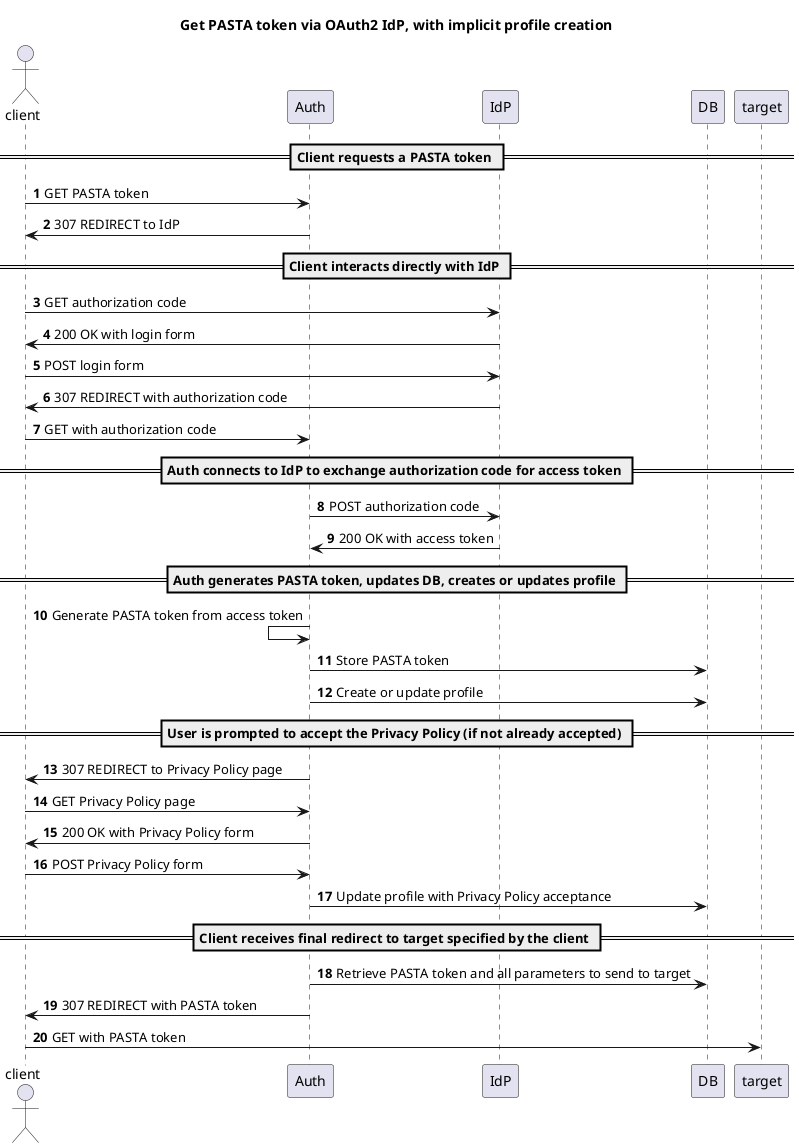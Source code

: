 @startuml
actor client
participant Auth
participant IdP
participant DB

title Get PASTA token via OAuth2 IdP, with implicit profile creation

autonumber

== Client requests a PASTA token ==

client -> Auth       : GET PASTA token
client <- Auth       : 307 REDIRECT to IdP

== Client interacts directly with IdP ==

client -> IdP        : GET authorization code
client <- IdP        : 200 OK with login form
client -> IdP        : POST login form
client <- IdP        : 307 REDIRECT with authorization code
client -> Auth       : GET with authorization code

== Auth connects to IdP to exchange authorization code for access token ==

Auth -> IdP          : POST authorization code
Auth <- IdP          : 200 OK with access token

== Auth generates PASTA token, updates DB, creates or updates profile ==

Auth <- Auth         : Generate PASTA token from access token
Auth -> DB           : Store PASTA token
Auth -> DB           : Create or update profile

== User is prompted to accept the Privacy Policy (if not already accepted) ==

client <- Auth       : 307 REDIRECT to Privacy Policy page
client -> Auth       : GET Privacy Policy page
client <- Auth       : 200 OK with Privacy Policy form
client -> Auth       : POST Privacy Policy form
Auth -> DB         : Update profile with Privacy Policy acceptance

== Client receives final redirect to target specified by the client ==

Auth -> DB           : Retrieve PASTA token and all parameters to send to target
client <- Auth       : 307 REDIRECT with PASTA token
client -> target     : GET with PASTA token

@enduml
